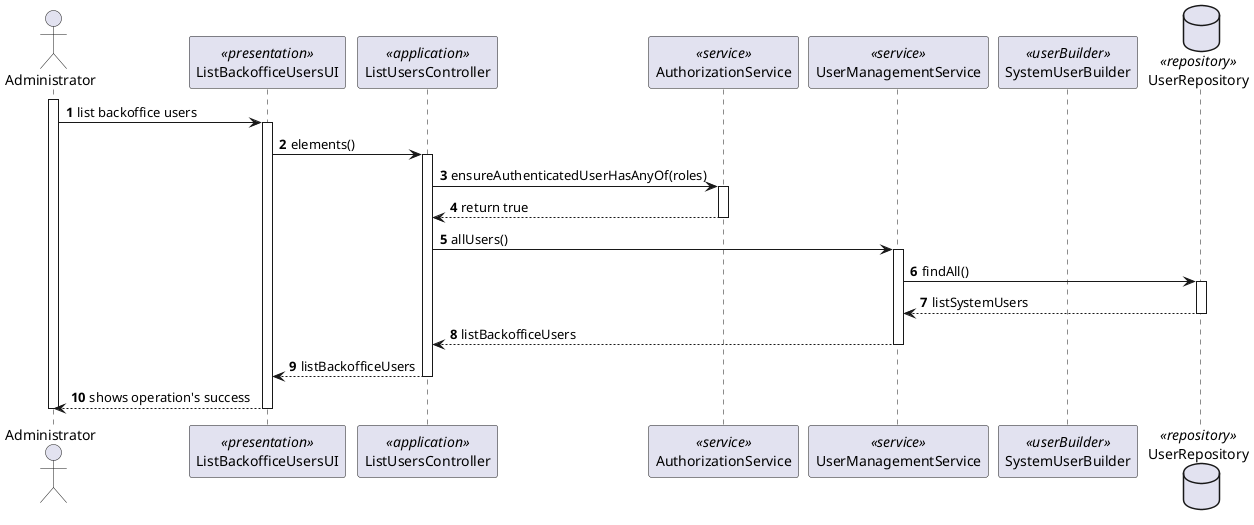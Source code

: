 @startuml
autonumber


actor Administrator

participant ListBackofficeUsersUI <<presentation>>
participant ListUsersController <<application>>
participant AuthorizationService <<service>>
participant UserManagementService <<service>>
participant SystemUserBuilder <<userBuilder>>
database UserRepository <<repository>>


activate Administrator

    Administrator -> ListBackofficeUsersUI: list backoffice users

        activate ListBackofficeUsersUI

    ListBackofficeUsersUI -> ListUsersController: elements()

        activate ListUsersController

    ListUsersController -> AuthorizationService: ensureAuthenticatedUserHasAnyOf(roles)

        activate AuthorizationService

    AuthorizationService --> ListUsersController: return true

        deactivate AuthorizationService

    ListUsersController -> UserManagementService: allUsers()

        activate UserManagementService

    UserManagementService -> UserRepository: findAll()

        activate UserRepository

    UserRepository --> UserManagementService: listSystemUsers

        deactivate UserRepository

    UserManagementService --> ListUsersController: listBackofficeUsers

        deactivate UserManagementService

    ListUsersController --> ListBackofficeUsersUI: listBackofficeUsers

        deactivate ListUsersController

    ListBackofficeUsersUI --> Administrator : shows operation's success

        deactivate ListBackofficeUsersUI

        deactivate Administrator

@enduml
